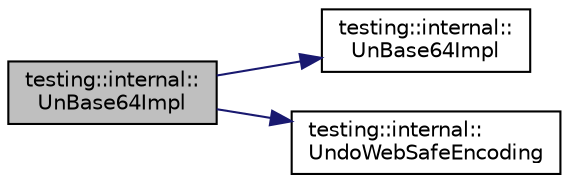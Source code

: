 digraph "testing::internal::UnBase64Impl"
{
 // LATEX_PDF_SIZE
  bgcolor="transparent";
  edge [fontname="Helvetica",fontsize="10",labelfontname="Helvetica",labelfontsize="10"];
  node [fontname="Helvetica",fontsize="10",shape=record];
  rankdir="LR";
  Node1 [label="testing::internal::\lUnBase64Impl",height=0.2,width=0.4,color="black", fillcolor="grey75", style="filled", fontcolor="black",tooltip=" "];
  Node1 -> Node2 [color="midnightblue",fontsize="10",style="solid",fontname="Helvetica"];
  Node2 [label="testing::internal::\lUnBase64Impl",height=0.2,width=0.4,color="black",URL="$namespacetesting_1_1internal.html#adfca7fa821221defcd7dae3868372da2",tooltip=" "];
  Node1 -> Node3 [color="midnightblue",fontsize="10",style="solid",fontname="Helvetica"];
  Node3 [label="testing::internal::\lUndoWebSafeEncoding",height=0.2,width=0.4,color="black",URL="$namespacetesting_1_1internal.html#acc8e0d2730dae1cf63d44e6ca4b00132",tooltip=" "];
}
